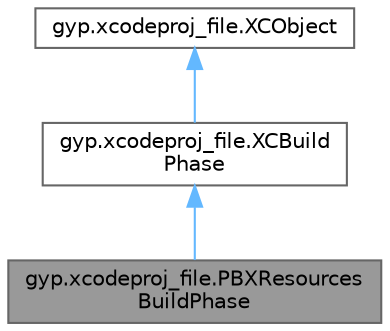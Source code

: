 digraph "gyp.xcodeproj_file.PBXResourcesBuildPhase"
{
 // LATEX_PDF_SIZE
  bgcolor="transparent";
  edge [fontname=Helvetica,fontsize=10,labelfontname=Helvetica,labelfontsize=10];
  node [fontname=Helvetica,fontsize=10,shape=box,height=0.2,width=0.4];
  Node1 [id="Node000001",label="gyp.xcodeproj_file.PBXResources\lBuildPhase",height=0.2,width=0.4,color="gray40", fillcolor="grey60", style="filled", fontcolor="black",tooltip=" "];
  Node2 -> Node1 [id="edge5_Node000001_Node000002",dir="back",color="steelblue1",style="solid",tooltip=" "];
  Node2 [id="Node000002",label="gyp.xcodeproj_file.XCBuild\lPhase",height=0.2,width=0.4,color="gray40", fillcolor="white", style="filled",URL="$classgyp_1_1xcodeproj__file_1_1_x_c_build_phase.html",tooltip=" "];
  Node3 -> Node2 [id="edge6_Node000002_Node000003",dir="back",color="steelblue1",style="solid",tooltip=" "];
  Node3 [id="Node000003",label="gyp.xcodeproj_file.XCObject",height=0.2,width=0.4,color="gray40", fillcolor="white", style="filled",URL="$classgyp_1_1xcodeproj__file_1_1_x_c_object.html",tooltip=" "];
}
